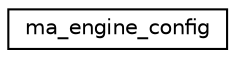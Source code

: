 digraph "Graphical Class Hierarchy"
{
 // LATEX_PDF_SIZE
  edge [fontname="Helvetica",fontsize="10",labelfontname="Helvetica",labelfontsize="10"];
  node [fontname="Helvetica",fontsize="10",shape=record];
  rankdir="LR";
  Node0 [label="ma_engine_config",height=0.2,width=0.4,color="black", fillcolor="white", style="filled",URL="$structma__engine__config.html",tooltip=" "];
}
